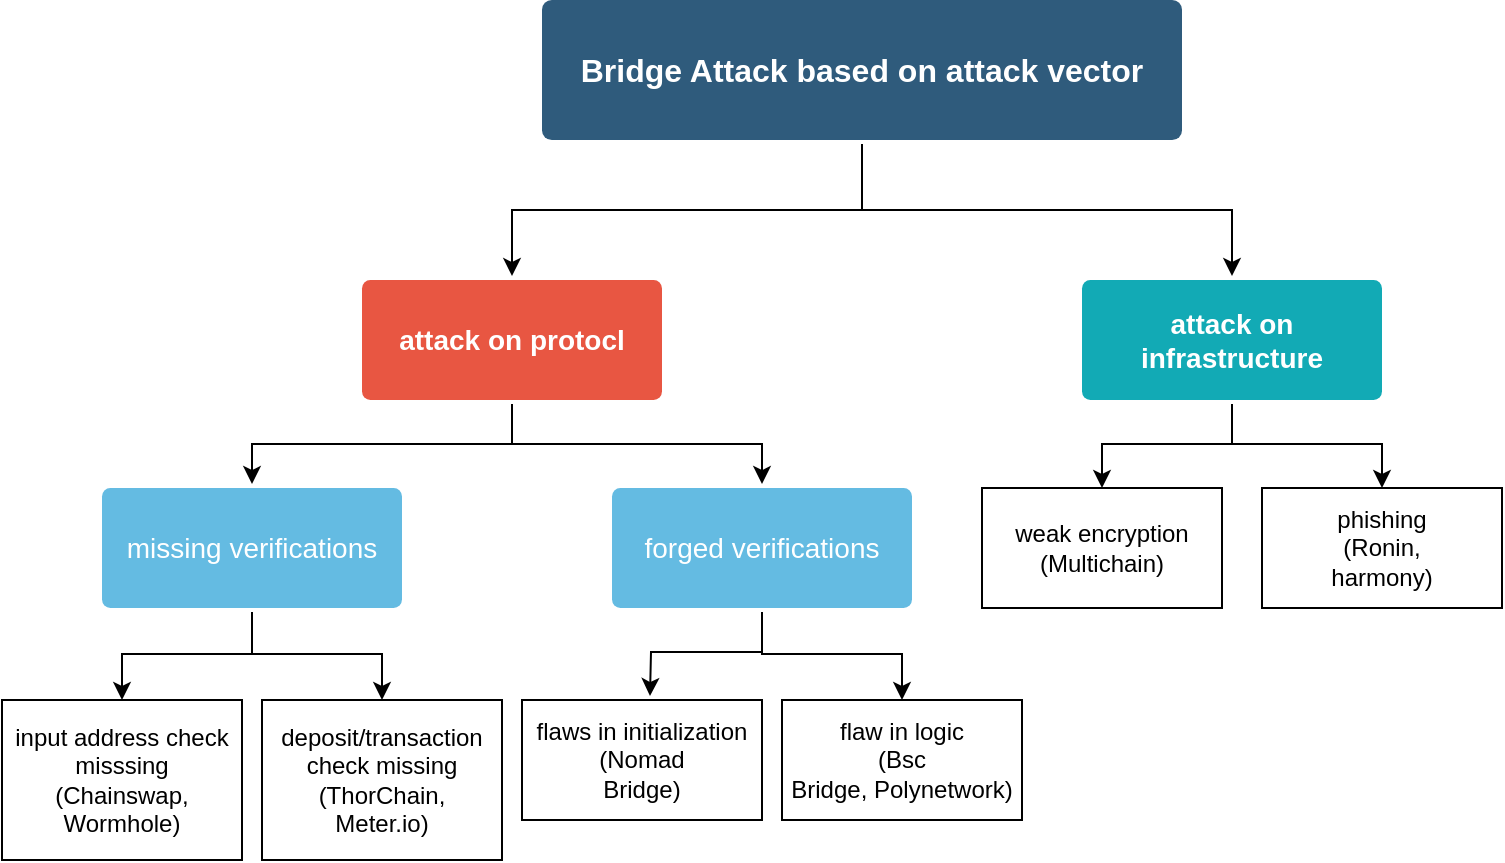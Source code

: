 <mxfile version="21.2.2" type="github">
  <diagram id="6a731a19-8d31-9384-78a2-239565b7b9f0" name="Page-1">
    <mxGraphModel dx="1004" dy="596" grid="1" gridSize="10" guides="1" tooltips="1" connect="1" arrows="1" fold="1" page="1" pageScale="1" pageWidth="1169" pageHeight="827" background="none" math="0" shadow="0">
      <root>
        <mxCell id="0" />
        <mxCell id="1" parent="0" />
        <mxCell id="ZxaLVjg4lCuClCTcrxUT-1771" style="edgeStyle=orthogonalEdgeStyle;rounded=0;orthogonalLoop=1;jettySize=auto;html=1;entryX=0.5;entryY=0;entryDx=0;entryDy=0;" parent="1" source="1749" target="1753" edge="1">
          <mxGeometry relative="1" as="geometry" />
        </mxCell>
        <mxCell id="ZxaLVjg4lCuClCTcrxUT-1772" style="edgeStyle=orthogonalEdgeStyle;rounded=0;orthogonalLoop=1;jettySize=auto;html=1;" parent="1" source="1749" target="1771" edge="1">
          <mxGeometry relative="1" as="geometry" />
        </mxCell>
        <mxCell id="1749" value="Bridge Attack based on attack vector" style="rounded=1;whiteSpace=wrap;html=1;shadow=0;labelBackgroundColor=none;strokeColor=none;strokeWidth=3;fillColor=#2F5B7C;fontFamily=Helvetica;fontSize=16;fontColor=#FFFFFF;align=center;fontStyle=1;spacing=5;arcSize=7;perimeterSpacing=2;" parent="1" vertex="1">
          <mxGeometry x="400" y="170" width="320" height="70" as="geometry" />
        </mxCell>
        <mxCell id="Ssj8lL_0qwXRlfFjcbHE-1780" style="edgeStyle=orthogonalEdgeStyle;rounded=0;orthogonalLoop=1;jettySize=auto;html=1;entryX=0.5;entryY=0;entryDx=0;entryDy=0;" parent="1" source="1753" target="1763" edge="1">
          <mxGeometry relative="1" as="geometry" />
        </mxCell>
        <mxCell id="Ssj8lL_0qwXRlfFjcbHE-1783" style="edgeStyle=orthogonalEdgeStyle;rounded=0;orthogonalLoop=1;jettySize=auto;html=1;entryX=0.5;entryY=0;entryDx=0;entryDy=0;" parent="1" source="1753" target="Ssj8lL_0qwXRlfFjcbHE-1779" edge="1">
          <mxGeometry relative="1" as="geometry" />
        </mxCell>
        <mxCell id="1753" value="attack on protocl" style="rounded=1;whiteSpace=wrap;html=1;shadow=0;labelBackgroundColor=none;strokeColor=none;strokeWidth=3;fillColor=#e85642;fontFamily=Helvetica;fontSize=14;fontColor=#FFFFFF;align=center;spacing=5;fontStyle=1;arcSize=7;perimeterSpacing=2;" parent="1" vertex="1">
          <mxGeometry x="310" y="310" width="150" height="60" as="geometry" />
        </mxCell>
        <mxCell id="ZxaLVjg4lCuClCTcrxUT-1779" style="edgeStyle=orthogonalEdgeStyle;rounded=0;orthogonalLoop=1;jettySize=auto;html=1;entryX=0.5;entryY=0;entryDx=0;entryDy=0;" parent="1" source="1763" target="ZxaLVjg4lCuClCTcrxUT-1773" edge="1">
          <mxGeometry relative="1" as="geometry" />
        </mxCell>
        <mxCell id="ZxaLVjg4lCuClCTcrxUT-1786" style="edgeStyle=orthogonalEdgeStyle;rounded=0;orthogonalLoop=1;jettySize=auto;html=1;" parent="1" source="1763" target="ZxaLVjg4lCuClCTcrxUT-1774" edge="1">
          <mxGeometry relative="1" as="geometry" />
        </mxCell>
        <mxCell id="1763" value="missing verifications" style="rounded=1;whiteSpace=wrap;html=1;shadow=0;labelBackgroundColor=none;strokeColor=none;strokeWidth=3;fillColor=#64bbe2;fontFamily=Helvetica;fontSize=14;fontColor=#FFFFFF;align=center;spacing=5;arcSize=7;perimeterSpacing=2;" parent="1" vertex="1">
          <mxGeometry x="180" y="414" width="150" height="60" as="geometry" />
        </mxCell>
        <mxCell id="ZxaLVjg4lCuClCTcrxUT-1783" style="edgeStyle=orthogonalEdgeStyle;rounded=0;orthogonalLoop=1;jettySize=auto;html=1;entryX=0.5;entryY=0;entryDx=0;entryDy=0;" parent="1" source="1771" target="ZxaLVjg4lCuClCTcrxUT-1777" edge="1">
          <mxGeometry relative="1" as="geometry" />
        </mxCell>
        <mxCell id="ZxaLVjg4lCuClCTcrxUT-1784" style="edgeStyle=orthogonalEdgeStyle;rounded=0;orthogonalLoop=1;jettySize=auto;html=1;entryX=0.5;entryY=0;entryDx=0;entryDy=0;" parent="1" source="1771" target="ZxaLVjg4lCuClCTcrxUT-1778" edge="1">
          <mxGeometry relative="1" as="geometry" />
        </mxCell>
        <mxCell id="1771" value="attack on infrastructure" style="rounded=1;whiteSpace=wrap;html=1;shadow=0;labelBackgroundColor=none;strokeColor=none;strokeWidth=3;fillColor=#12aab5;fontFamily=Helvetica;fontSize=14;fontColor=#FFFFFF;align=center;spacing=5;fontStyle=1;arcSize=7;perimeterSpacing=2;" parent="1" vertex="1">
          <mxGeometry x="670" y="310.0" width="150" height="60" as="geometry" />
        </mxCell>
        <mxCell id="ZxaLVjg4lCuClCTcrxUT-1781" style="edgeStyle=orthogonalEdgeStyle;rounded=0;orthogonalLoop=1;jettySize=auto;html=1;" parent="1" source="Ssj8lL_0qwXRlfFjcbHE-1779" edge="1">
          <mxGeometry relative="1" as="geometry">
            <mxPoint x="454" y="518" as="targetPoint" />
          </mxGeometry>
        </mxCell>
        <mxCell id="ZxaLVjg4lCuClCTcrxUT-1787" style="edgeStyle=orthogonalEdgeStyle;rounded=0;orthogonalLoop=1;jettySize=auto;html=1;entryX=0.5;entryY=0;entryDx=0;entryDy=0;" parent="1" source="Ssj8lL_0qwXRlfFjcbHE-1779" target="ZxaLVjg4lCuClCTcrxUT-1776" edge="1">
          <mxGeometry relative="1" as="geometry" />
        </mxCell>
        <mxCell id="Ssj8lL_0qwXRlfFjcbHE-1779" value="forged verifications" style="rounded=1;whiteSpace=wrap;html=1;shadow=0;labelBackgroundColor=none;strokeColor=none;strokeWidth=3;fillColor=#64bbe2;fontFamily=Helvetica;fontSize=14;fontColor=#FFFFFF;align=center;spacing=5;arcSize=7;perimeterSpacing=2;" parent="1" vertex="1">
          <mxGeometry x="435" y="414" width="150" height="60" as="geometry" />
        </mxCell>
        <mxCell id="ZxaLVjg4lCuClCTcrxUT-1773" value="input address check misssing&lt;br&gt;(Chainswap,&lt;br&gt;Wormhole)" style="rounded=0;whiteSpace=wrap;html=1;" parent="1" vertex="1">
          <mxGeometry x="130" y="520" width="120" height="80" as="geometry" />
        </mxCell>
        <mxCell id="ZxaLVjg4lCuClCTcrxUT-1774" value="deposit/transaction check missing&lt;br&gt;(ThorChain,&lt;br&gt;Meter.io)" style="rounded=0;whiteSpace=wrap;html=1;" parent="1" vertex="1">
          <mxGeometry x="260" y="520" width="120" height="80" as="geometry" />
        </mxCell>
        <mxCell id="ZxaLVjg4lCuClCTcrxUT-1775" value="flaws in initialization&lt;br&gt;(Nomad&lt;br&gt;Bridge)" style="rounded=0;whiteSpace=wrap;html=1;" parent="1" vertex="1">
          <mxGeometry x="390" y="520" width="120" height="60" as="geometry" />
        </mxCell>
        <mxCell id="ZxaLVjg4lCuClCTcrxUT-1776" value="flaw in logic&lt;br&gt;(Bsc&lt;br&gt;Bridge, Polynetwork)" style="rounded=0;whiteSpace=wrap;html=1;" parent="1" vertex="1">
          <mxGeometry x="520" y="520" width="120" height="60" as="geometry" />
        </mxCell>
        <mxCell id="ZxaLVjg4lCuClCTcrxUT-1777" value="weak encryption&lt;br&gt;(Multichain)" style="rounded=0;whiteSpace=wrap;html=1;" parent="1" vertex="1">
          <mxGeometry x="620" y="414" width="120" height="60" as="geometry" />
        </mxCell>
        <mxCell id="ZxaLVjg4lCuClCTcrxUT-1778" value="phishing&lt;br&gt;(Ronin,&lt;br/&gt;harmony)" style="rounded=0;whiteSpace=wrap;html=1;" parent="1" vertex="1">
          <mxGeometry x="760" y="414" width="120" height="60" as="geometry" />
        </mxCell>
      </root>
    </mxGraphModel>
  </diagram>
</mxfile>
